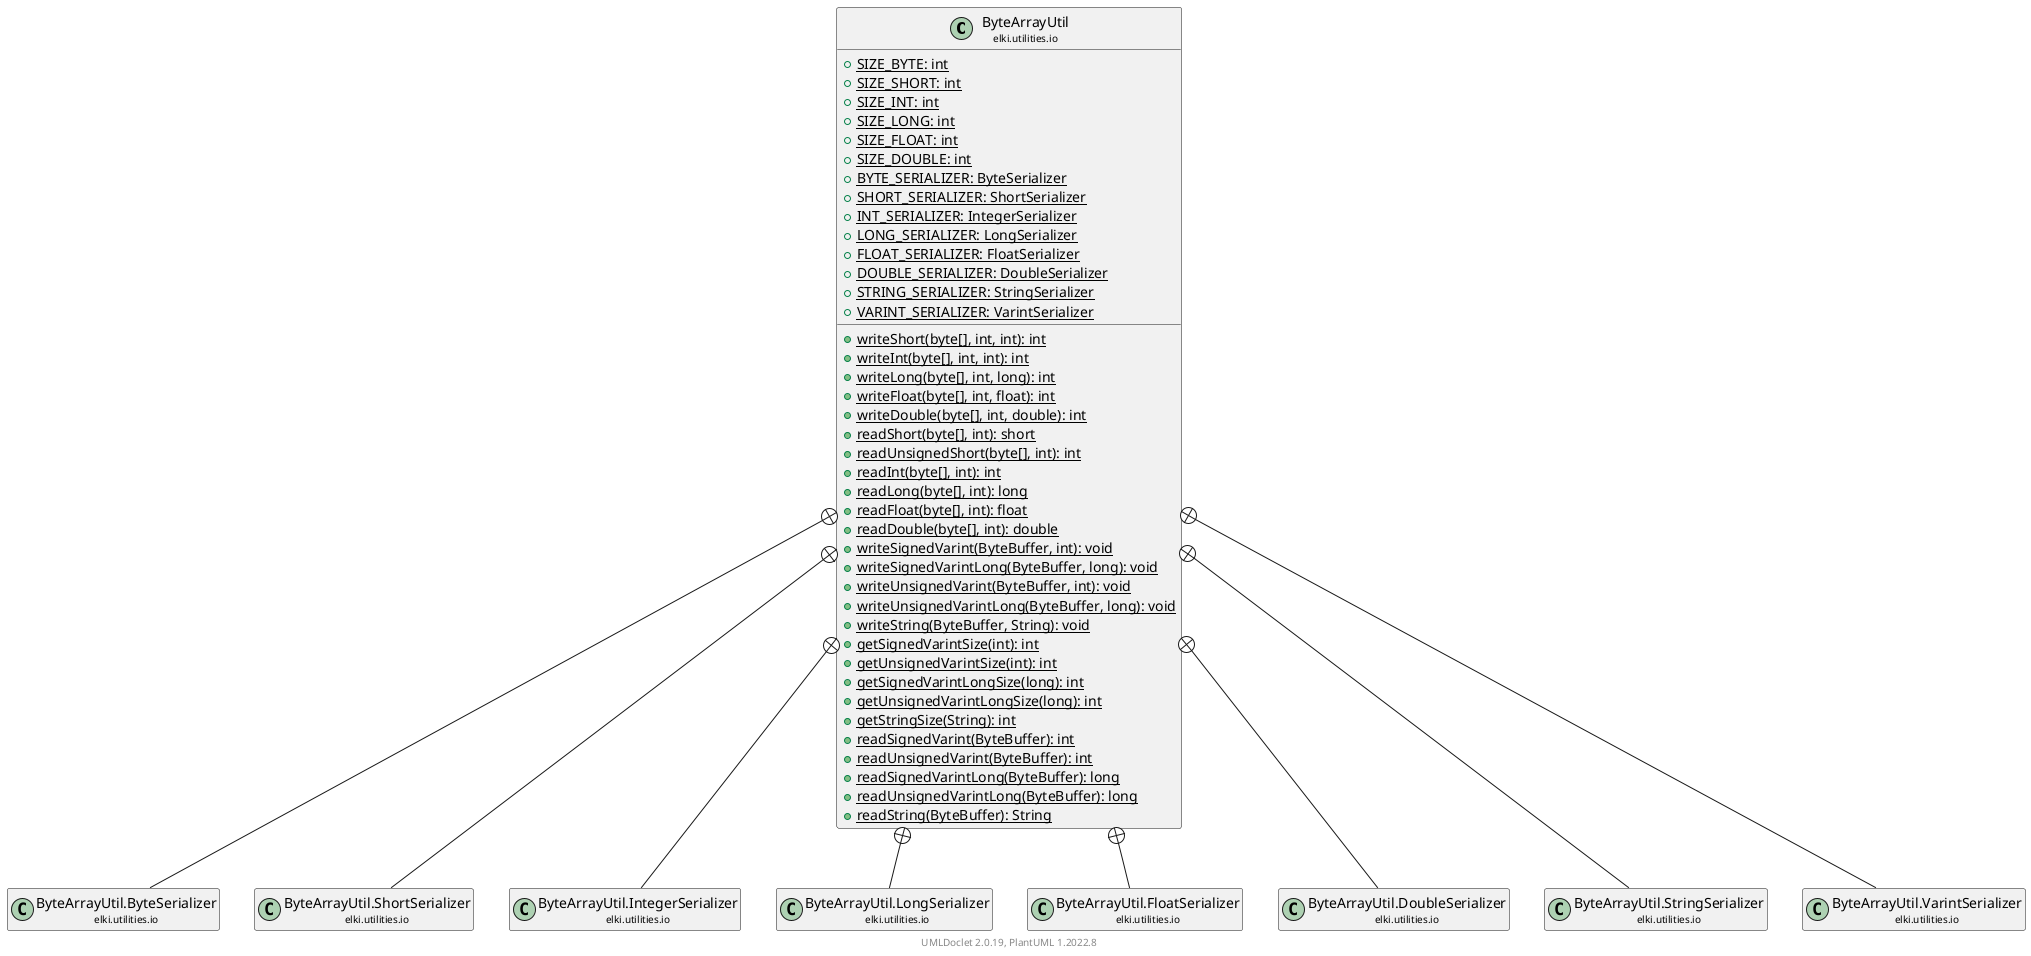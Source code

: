@startuml
    remove .*\.(Instance|Par|Parameterizer|Factory)$
    set namespaceSeparator none
    hide empty fields
    hide empty methods

    class "<size:14>ByteArrayUtil\n<size:10>elki.utilities.io" as elki.utilities.io.ByteArrayUtil [[ByteArrayUtil.html]] {
        {static} +SIZE_BYTE: int
        {static} +SIZE_SHORT: int
        {static} +SIZE_INT: int
        {static} +SIZE_LONG: int
        {static} +SIZE_FLOAT: int
        {static} +SIZE_DOUBLE: int
        {static} +BYTE_SERIALIZER: ByteSerializer
        {static} +SHORT_SERIALIZER: ShortSerializer
        {static} +INT_SERIALIZER: IntegerSerializer
        {static} +LONG_SERIALIZER: LongSerializer
        {static} +FLOAT_SERIALIZER: FloatSerializer
        {static} +DOUBLE_SERIALIZER: DoubleSerializer
        {static} +STRING_SERIALIZER: StringSerializer
        {static} +VARINT_SERIALIZER: VarintSerializer
        {static} +writeShort(byte[], int, int): int
        {static} +writeInt(byte[], int, int): int
        {static} +writeLong(byte[], int, long): int
        {static} +writeFloat(byte[], int, float): int
        {static} +writeDouble(byte[], int, double): int
        {static} +readShort(byte[], int): short
        {static} +readUnsignedShort(byte[], int): int
        {static} +readInt(byte[], int): int
        {static} +readLong(byte[], int): long
        {static} +readFloat(byte[], int): float
        {static} +readDouble(byte[], int): double
        {static} +writeSignedVarint(ByteBuffer, int): void
        {static} +writeSignedVarintLong(ByteBuffer, long): void
        {static} +writeUnsignedVarint(ByteBuffer, int): void
        {static} +writeUnsignedVarintLong(ByteBuffer, long): void
        {static} +writeString(ByteBuffer, String): void
        {static} +getSignedVarintSize(int): int
        {static} +getUnsignedVarintSize(int): int
        {static} +getSignedVarintLongSize(long): int
        {static} +getUnsignedVarintLongSize(long): int
        {static} +getStringSize(String): int
        {static} +readSignedVarint(ByteBuffer): int
        {static} +readUnsignedVarint(ByteBuffer): int
        {static} +readSignedVarintLong(ByteBuffer): long
        {static} +readUnsignedVarintLong(ByteBuffer): long
        {static} +readString(ByteBuffer): String
    }
    class "<size:14>ByteArrayUtil.ByteSerializer\n<size:10>elki.utilities.io" as elki.utilities.io.ByteArrayUtil.ByteSerializer [[ByteArrayUtil.ByteSerializer.html]]
    class "<size:14>ByteArrayUtil.ShortSerializer\n<size:10>elki.utilities.io" as elki.utilities.io.ByteArrayUtil.ShortSerializer [[ByteArrayUtil.ShortSerializer.html]]
    class "<size:14>ByteArrayUtil.IntegerSerializer\n<size:10>elki.utilities.io" as elki.utilities.io.ByteArrayUtil.IntegerSerializer [[ByteArrayUtil.IntegerSerializer.html]]
    class "<size:14>ByteArrayUtil.LongSerializer\n<size:10>elki.utilities.io" as elki.utilities.io.ByteArrayUtil.LongSerializer [[ByteArrayUtil.LongSerializer.html]]
    class "<size:14>ByteArrayUtil.FloatSerializer\n<size:10>elki.utilities.io" as elki.utilities.io.ByteArrayUtil.FloatSerializer [[ByteArrayUtil.FloatSerializer.html]]
    class "<size:14>ByteArrayUtil.DoubleSerializer\n<size:10>elki.utilities.io" as elki.utilities.io.ByteArrayUtil.DoubleSerializer [[ByteArrayUtil.DoubleSerializer.html]]
    class "<size:14>ByteArrayUtil.StringSerializer\n<size:10>elki.utilities.io" as elki.utilities.io.ByteArrayUtil.StringSerializer [[ByteArrayUtil.StringSerializer.html]]
    class "<size:14>ByteArrayUtil.VarintSerializer\n<size:10>elki.utilities.io" as elki.utilities.io.ByteArrayUtil.VarintSerializer [[ByteArrayUtil.VarintSerializer.html]]

    elki.utilities.io.ByteArrayUtil +-- elki.utilities.io.ByteArrayUtil.ByteSerializer
    elki.utilities.io.ByteArrayUtil +-- elki.utilities.io.ByteArrayUtil.ShortSerializer
    elki.utilities.io.ByteArrayUtil +-- elki.utilities.io.ByteArrayUtil.IntegerSerializer
    elki.utilities.io.ByteArrayUtil +-- elki.utilities.io.ByteArrayUtil.LongSerializer
    elki.utilities.io.ByteArrayUtil +-- elki.utilities.io.ByteArrayUtil.FloatSerializer
    elki.utilities.io.ByteArrayUtil +-- elki.utilities.io.ByteArrayUtil.DoubleSerializer
    elki.utilities.io.ByteArrayUtil +-- elki.utilities.io.ByteArrayUtil.StringSerializer
    elki.utilities.io.ByteArrayUtil +-- elki.utilities.io.ByteArrayUtil.VarintSerializer

    center footer UMLDoclet 2.0.19, PlantUML 1.2022.8
@enduml
